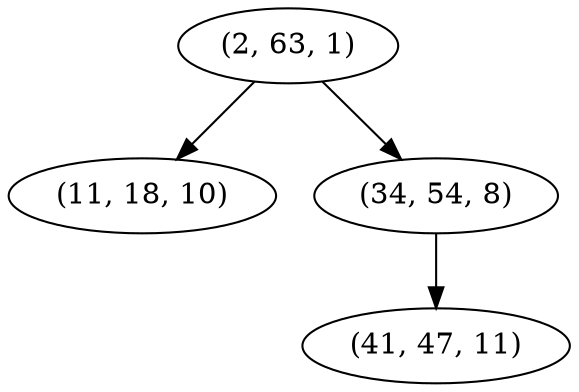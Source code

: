 digraph tree {
    "(2, 63, 1)";
    "(11, 18, 10)";
    "(34, 54, 8)";
    "(41, 47, 11)";
    "(2, 63, 1)" -> "(11, 18, 10)";
    "(2, 63, 1)" -> "(34, 54, 8)";
    "(34, 54, 8)" -> "(41, 47, 11)";
}
